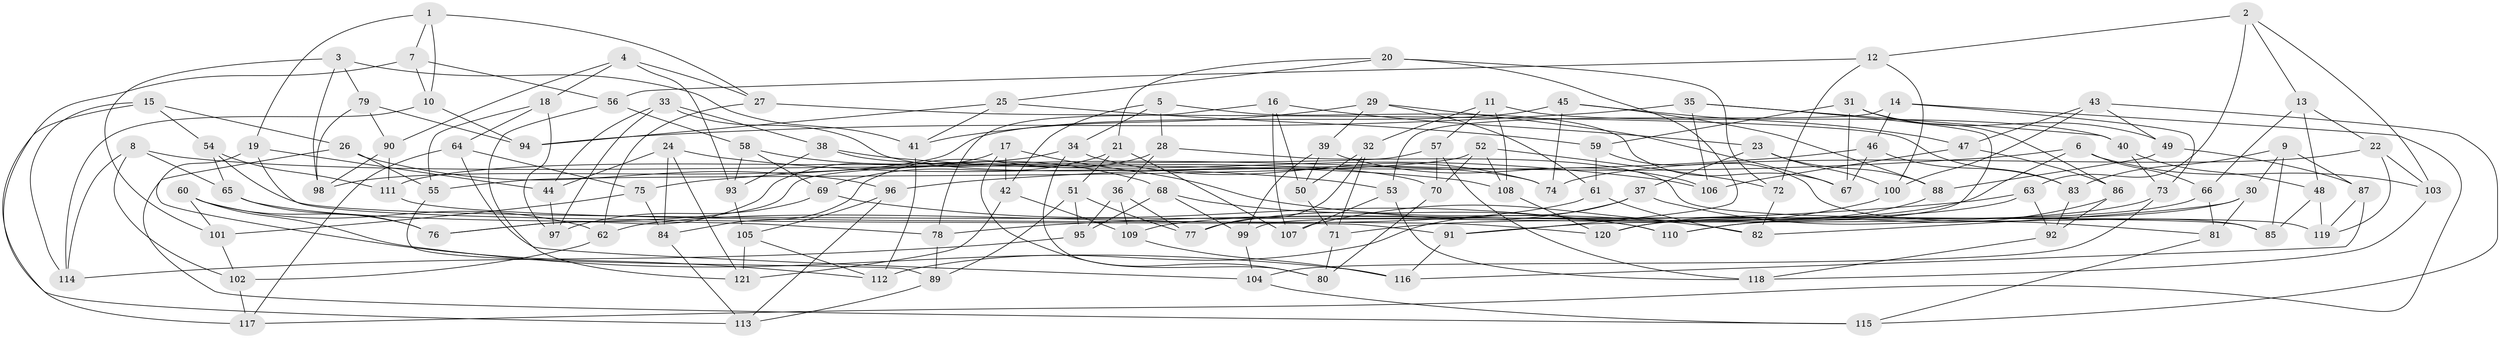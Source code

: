 // Generated by graph-tools (version 1.1) at 2025/02/03/09/25 03:02:56]
// undirected, 121 vertices, 242 edges
graph export_dot {
graph [start="1"]
  node [color=gray90,style=filled];
  1;
  2;
  3;
  4;
  5;
  6;
  7;
  8;
  9;
  10;
  11;
  12;
  13;
  14;
  15;
  16;
  17;
  18;
  19;
  20;
  21;
  22;
  23;
  24;
  25;
  26;
  27;
  28;
  29;
  30;
  31;
  32;
  33;
  34;
  35;
  36;
  37;
  38;
  39;
  40;
  41;
  42;
  43;
  44;
  45;
  46;
  47;
  48;
  49;
  50;
  51;
  52;
  53;
  54;
  55;
  56;
  57;
  58;
  59;
  60;
  61;
  62;
  63;
  64;
  65;
  66;
  67;
  68;
  69;
  70;
  71;
  72;
  73;
  74;
  75;
  76;
  77;
  78;
  79;
  80;
  81;
  82;
  83;
  84;
  85;
  86;
  87;
  88;
  89;
  90;
  91;
  92;
  93;
  94;
  95;
  96;
  97;
  98;
  99;
  100;
  101;
  102;
  103;
  104;
  105;
  106;
  107;
  108;
  109;
  110;
  111;
  112;
  113;
  114;
  115;
  116;
  117;
  118;
  119;
  120;
  121;
  1 -- 7;
  1 -- 27;
  1 -- 10;
  1 -- 19;
  2 -- 63;
  2 -- 13;
  2 -- 103;
  2 -- 12;
  3 -- 101;
  3 -- 79;
  3 -- 98;
  3 -- 41;
  4 -- 27;
  4 -- 18;
  4 -- 90;
  4 -- 93;
  5 -- 34;
  5 -- 67;
  5 -- 42;
  5 -- 28;
  6 -- 66;
  6 -- 109;
  6 -- 103;
  6 -- 75;
  7 -- 113;
  7 -- 56;
  7 -- 10;
  8 -- 102;
  8 -- 114;
  8 -- 108;
  8 -- 65;
  9 -- 83;
  9 -- 85;
  9 -- 87;
  9 -- 30;
  10 -- 114;
  10 -- 94;
  11 -- 32;
  11 -- 108;
  11 -- 40;
  11 -- 57;
  12 -- 100;
  12 -- 72;
  12 -- 56;
  13 -- 66;
  13 -- 22;
  13 -- 48;
  14 -- 53;
  14 -- 117;
  14 -- 73;
  14 -- 46;
  15 -- 117;
  15 -- 114;
  15 -- 26;
  15 -- 54;
  16 -- 78;
  16 -- 50;
  16 -- 23;
  16 -- 107;
  17 -- 76;
  17 -- 80;
  17 -- 82;
  17 -- 42;
  18 -- 64;
  18 -- 55;
  18 -- 97;
  19 -- 44;
  19 -- 91;
  19 -- 112;
  20 -- 21;
  20 -- 25;
  20 -- 91;
  20 -- 72;
  21 -- 69;
  21 -- 107;
  21 -- 51;
  22 -- 74;
  22 -- 103;
  22 -- 119;
  23 -- 88;
  23 -- 100;
  23 -- 37;
  24 -- 84;
  24 -- 53;
  24 -- 44;
  24 -- 121;
  25 -- 59;
  25 -- 41;
  25 -- 94;
  26 -- 96;
  26 -- 55;
  26 -- 115;
  27 -- 62;
  27 -- 83;
  28 -- 36;
  28 -- 119;
  28 -- 84;
  29 -- 61;
  29 -- 67;
  29 -- 39;
  29 -- 41;
  30 -- 81;
  30 -- 82;
  30 -- 120;
  31 -- 49;
  31 -- 86;
  31 -- 67;
  31 -- 59;
  32 -- 77;
  32 -- 50;
  32 -- 71;
  33 -- 38;
  33 -- 44;
  33 -- 97;
  33 -- 74;
  34 -- 74;
  34 -- 111;
  34 -- 80;
  35 -- 40;
  35 -- 94;
  35 -- 99;
  35 -- 106;
  36 -- 95;
  36 -- 77;
  36 -- 109;
  37 -- 112;
  37 -- 77;
  37 -- 81;
  38 -- 106;
  38 -- 93;
  38 -- 70;
  39 -- 106;
  39 -- 99;
  39 -- 50;
  40 -- 73;
  40 -- 48;
  41 -- 112;
  42 -- 109;
  42 -- 121;
  43 -- 100;
  43 -- 49;
  43 -- 47;
  43 -- 115;
  44 -- 97;
  45 -- 98;
  45 -- 88;
  45 -- 74;
  45 -- 47;
  46 -- 96;
  46 -- 67;
  46 -- 83;
  47 -- 106;
  47 -- 86;
  48 -- 85;
  48 -- 119;
  49 -- 88;
  49 -- 87;
  50 -- 71;
  51 -- 95;
  51 -- 89;
  51 -- 77;
  52 -- 55;
  52 -- 108;
  52 -- 72;
  52 -- 70;
  53 -- 107;
  53 -- 118;
  54 -- 85;
  54 -- 65;
  54 -- 111;
  55 -- 89;
  56 -- 58;
  56 -- 121;
  57 -- 118;
  57 -- 70;
  57 -- 76;
  58 -- 68;
  58 -- 69;
  58 -- 93;
  59 -- 61;
  59 -- 85;
  60 -- 116;
  60 -- 101;
  60 -- 76;
  60 -- 62;
  61 -- 82;
  61 -- 62;
  62 -- 102;
  63 -- 71;
  63 -- 78;
  63 -- 92;
  64 -- 117;
  64 -- 75;
  64 -- 104;
  65 -- 78;
  65 -- 76;
  66 -- 110;
  66 -- 81;
  68 -- 110;
  68 -- 95;
  68 -- 99;
  69 -- 110;
  69 -- 97;
  70 -- 80;
  71 -- 80;
  72 -- 82;
  73 -- 104;
  73 -- 91;
  75 -- 84;
  75 -- 101;
  78 -- 89;
  79 -- 94;
  79 -- 98;
  79 -- 90;
  81 -- 115;
  83 -- 92;
  84 -- 113;
  86 -- 92;
  86 -- 110;
  87 -- 116;
  87 -- 119;
  88 -- 120;
  89 -- 113;
  90 -- 98;
  90 -- 111;
  91 -- 116;
  92 -- 118;
  93 -- 105;
  95 -- 114;
  96 -- 105;
  96 -- 113;
  99 -- 104;
  100 -- 107;
  101 -- 102;
  102 -- 117;
  103 -- 118;
  104 -- 115;
  105 -- 112;
  105 -- 121;
  108 -- 120;
  109 -- 116;
  111 -- 120;
}
